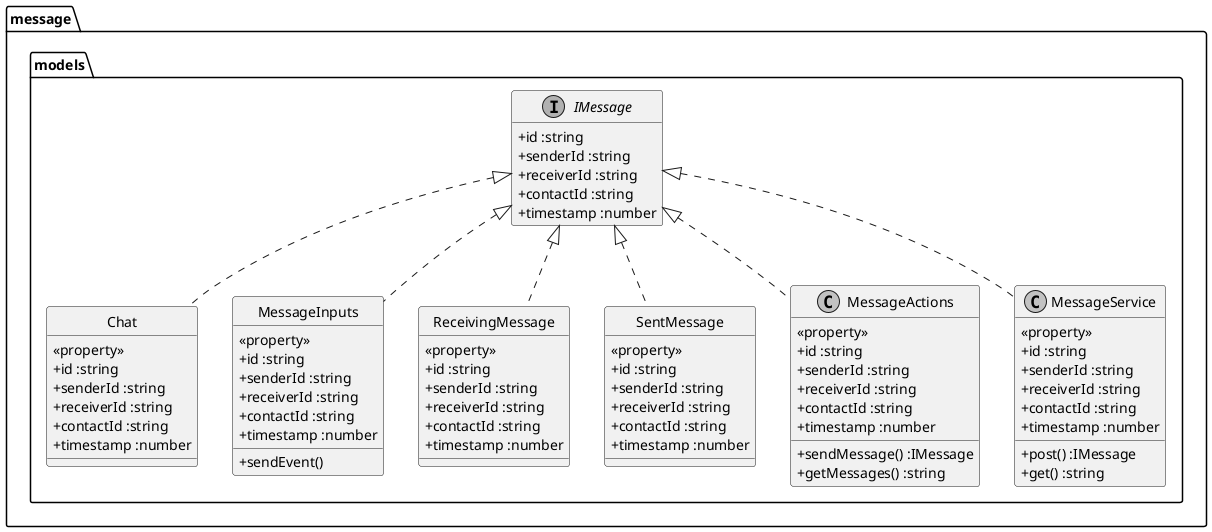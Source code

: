 @startuml

 skinparam monochrome true
 skinparam classAttributeIconSize 0
 top to bottom direction
package "message.models"{
  
  interface "IMessage" {
    + id :string
    + senderId :string
    + receiverId :string
    + contactId :string
    + timestamp :number
  }
  hide IMessage  methods

  

class "Chat" {
  <<property>>
   + id :string
    + senderId :string
    + receiverId :string
    + contactId :string
    + timestamp :number
}
hide Chat circle

class "MessageInputs" {
  + sendEvent()
  <<property>>
    + id :string
    + senderId :string
    + receiverId :string
    + contactId :string
    + timestamp :number
}
hide MessageInputs circle

  
class "ReceivingMessage" {
  <<property>>
    + id :string
    + senderId :string
    + receiverId :string
    + contactId :string
    + timestamp :number
}
hide ReceivingMessage circle
  
  
class "SentMessage" {
  <<property>>
    + id :string
    + senderId :string
    + receiverId :string
    + contactId :string
    + timestamp :number
}
hide SentMessage circle
  
class "MessageActions" {
  + sendMessage() :IMessage
  + getMessages() :string
  <<property>>
    + id :string
    + senderId :string
    + receiverId :string
    + contactId :string
    + timestamp :number
}

class "MessageService" {
  + post() :IMessage
  + get() :string
  <<property>>
    + id :string
    + senderId :string
    + receiverId :string
    + contactId :string
    + timestamp :number
}
  
  IMessage <|.. MessageInputs 
  IMessage <|.. Chat
   IMessage <|.. ReceivingMessage
   IMessage <|.. SentMessage
  IMessage <|.. MessageActions
  IMessage <|.. MessageService

}


@enduml